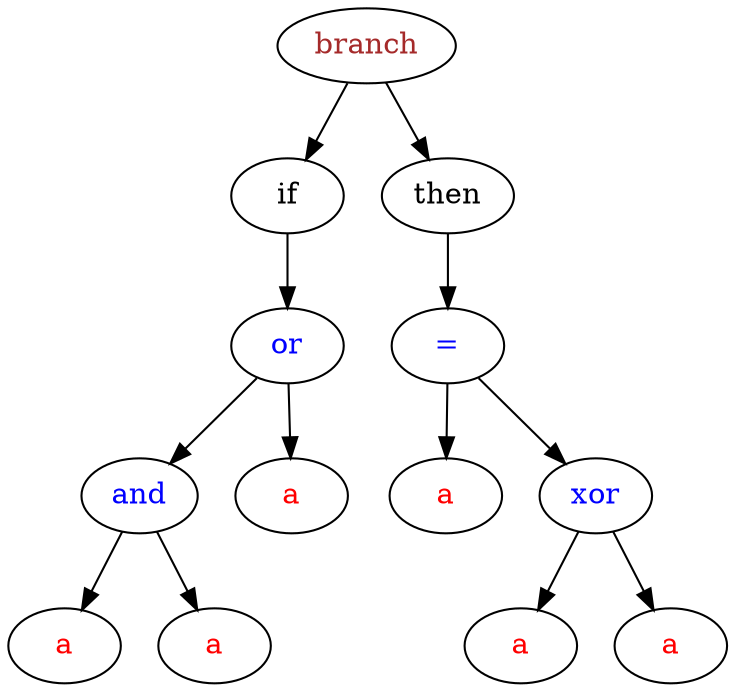 digraph G {
	"1."->"2.";
	"1."->"3.";
	"3."->"5.";
	"5."->"7.";
	"5."->"6.";
	"6."->"9.";
	"6."->"8.";
	"2."->"4.";
	"4."->"11.";
	"11."->"13.";
	"11."->"12.";
	"4."->"10.";
	"1." [ label=<<font color="brown">branch</font>> ];
	"10." [ label=<<font color="red">a</font>> ];
	"11." [ label=<<font color="blue">and</font>> ];
	"12." [ label=<<font color="red">a</font>> ];
	"13." [ label=<<font color="red">a</font>> ];
	"2." [ label=<<font color="black">if</font>> ];
	"3." [ label=<<font color="black">then</font>> ];
	"4." [ label=<<font color="blue">or</font>> ];
	"5." [ label=<<font color="blue">=</font>> ];
	"6." [ label=<<font color="blue">xor</font>> ];
	"7." [ label=<<font color="red">a</font>> ];
	"8." [ label=<<font color="red">a</font>> ];
	"9." [ label=<<font color="red">a</font>> ];

}
